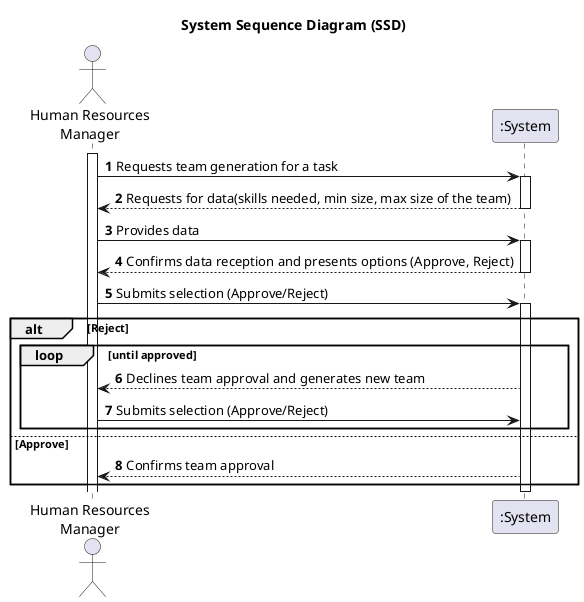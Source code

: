 @startuml
skinparam shadowing false

title System Sequence Diagram (SSD)

autonumber

actor "Human Resources\nManager" as HRManager
participant ":System" as System

activate HRManager

HRManager -> System : Requests team generation for a task
activate System

    System --> HRManager : Requests for data(skills needed, min size, max size of the team)
    deactivate System

    HRManager -> System : Provides data
    activate System

    System --> HRManager : Confirms data reception and presents options (Approve, Reject)
    deactivate System

    HRManager -> System : Submits selection (Approve/Reject)
    activate System

    alt Reject
        loop until approved
            System --> HRManager : Declines team approval and generates new team
            HRManager -> System : Submits selection (Approve/Reject)
        end
    else Approve
        System --> HRManager : Confirms team approval
    end

deactivate System

@enduml